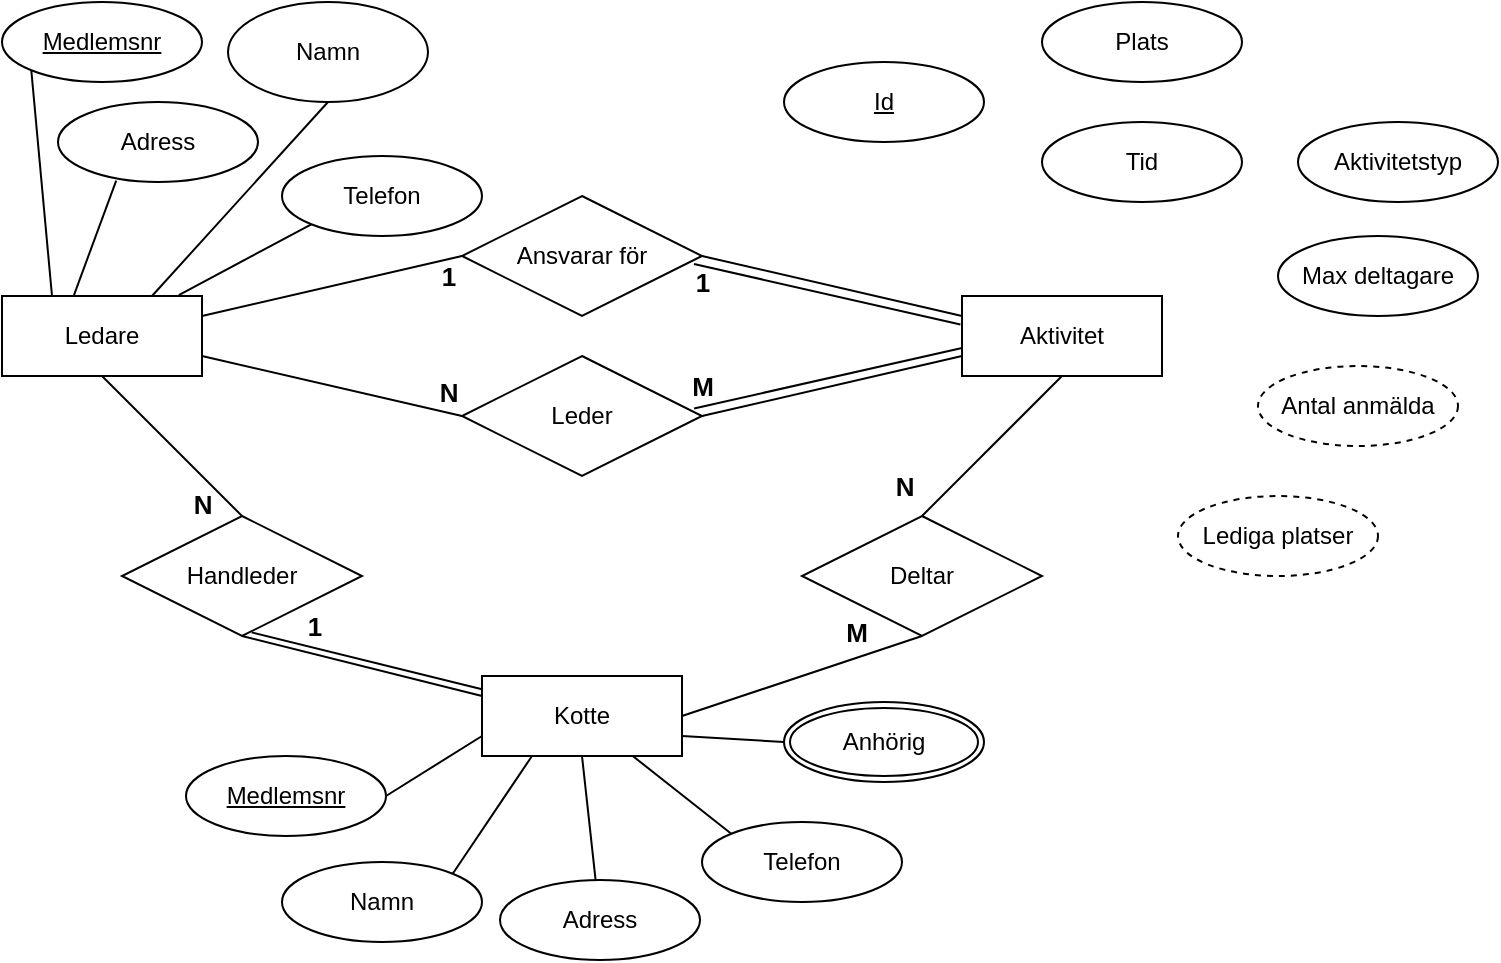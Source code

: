 <mxfile version="13.10.0" type="github">
  <diagram id="R2lEEEUBdFMjLlhIrx00" name="Page-1">
    <mxGraphModel dx="458" dy="247" grid="1" gridSize="10" guides="1" tooltips="1" connect="1" arrows="1" fold="1" page="1" pageScale="1" pageWidth="827" pageHeight="1169" math="0" shadow="0" extFonts="Permanent Marker^https://fonts.googleapis.com/css?family=Permanent+Marker">
      <root>
        <mxCell id="0" />
        <mxCell id="1" parent="0" />
        <mxCell id="qJxD9WSzTfimHS1Nv1Jt-1" value="Ledare" style="whiteSpace=wrap;html=1;align=center;" vertex="1" parent="1">
          <mxGeometry x="12" y="167" width="100" height="40" as="geometry" />
        </mxCell>
        <mxCell id="qJxD9WSzTfimHS1Nv1Jt-2" value="Ansvarar för" style="shape=rhombus;perimeter=rhombusPerimeter;whiteSpace=wrap;html=1;align=center;" vertex="1" parent="1">
          <mxGeometry x="242" y="117" width="120" height="60" as="geometry" />
        </mxCell>
        <mxCell id="qJxD9WSzTfimHS1Nv1Jt-3" value="Leder" style="shape=rhombus;perimeter=rhombusPerimeter;whiteSpace=wrap;html=1;align=center;" vertex="1" parent="1">
          <mxGeometry x="242" y="197" width="120" height="60" as="geometry" />
        </mxCell>
        <mxCell id="qJxD9WSzTfimHS1Nv1Jt-4" value="Aktivitet" style="whiteSpace=wrap;html=1;align=center;" vertex="1" parent="1">
          <mxGeometry x="492" y="167" width="100" height="40" as="geometry" />
        </mxCell>
        <mxCell id="qJxD9WSzTfimHS1Nv1Jt-5" value="Kotte" style="whiteSpace=wrap;html=1;align=center;" vertex="1" parent="1">
          <mxGeometry x="252" y="357" width="100" height="40" as="geometry" />
        </mxCell>
        <mxCell id="qJxD9WSzTfimHS1Nv1Jt-6" value="Deltar" style="shape=rhombus;perimeter=rhombusPerimeter;whiteSpace=wrap;html=1;align=center;" vertex="1" parent="1">
          <mxGeometry x="412" y="277" width="120" height="60" as="geometry" />
        </mxCell>
        <mxCell id="qJxD9WSzTfimHS1Nv1Jt-7" value="Handleder" style="shape=rhombus;perimeter=rhombusPerimeter;whiteSpace=wrap;html=1;align=center;" vertex="1" parent="1">
          <mxGeometry x="72" y="277" width="120" height="60" as="geometry" />
        </mxCell>
        <mxCell id="qJxD9WSzTfimHS1Nv1Jt-8" value="" style="endArrow=none;html=1;rounded=0;entryX=0.5;entryY=1;entryDx=0;entryDy=0;exitX=0.5;exitY=0;exitDx=0;exitDy=0;" edge="1" parent="1" source="qJxD9WSzTfimHS1Nv1Jt-6" target="qJxD9WSzTfimHS1Nv1Jt-4">
          <mxGeometry relative="1" as="geometry">
            <mxPoint x="332" y="297" as="sourcePoint" />
            <mxPoint x="492" y="297" as="targetPoint" />
          </mxGeometry>
        </mxCell>
        <mxCell id="qJxD9WSzTfimHS1Nv1Jt-9" value="" style="endArrow=none;html=1;rounded=0;exitX=1;exitY=0.5;exitDx=0;exitDy=0;entryX=0.5;entryY=1;entryDx=0;entryDy=0;" edge="1" parent="1" source="qJxD9WSzTfimHS1Nv1Jt-5" target="qJxD9WSzTfimHS1Nv1Jt-6">
          <mxGeometry relative="1" as="geometry">
            <mxPoint x="332" y="297" as="sourcePoint" />
            <mxPoint x="442" y="327" as="targetPoint" />
          </mxGeometry>
        </mxCell>
        <mxCell id="qJxD9WSzTfimHS1Nv1Jt-10" value="" style="endArrow=none;html=1;rounded=0;exitX=1;exitY=0.75;exitDx=0;exitDy=0;entryX=0;entryY=0.5;entryDx=0;entryDy=0;" edge="1" parent="1" source="qJxD9WSzTfimHS1Nv1Jt-1" target="qJxD9WSzTfimHS1Nv1Jt-3">
          <mxGeometry relative="1" as="geometry">
            <mxPoint x="332" y="297" as="sourcePoint" />
            <mxPoint x="492" y="297" as="targetPoint" />
          </mxGeometry>
        </mxCell>
        <mxCell id="qJxD9WSzTfimHS1Nv1Jt-11" value="" style="endArrow=none;html=1;rounded=0;exitX=1;exitY=0.25;exitDx=0;exitDy=0;entryX=0;entryY=0.5;entryDx=0;entryDy=0;" edge="1" parent="1" source="qJxD9WSzTfimHS1Nv1Jt-1" target="qJxD9WSzTfimHS1Nv1Jt-2">
          <mxGeometry relative="1" as="geometry">
            <mxPoint x="332" y="297" as="sourcePoint" />
            <mxPoint x="492" y="297" as="targetPoint" />
          </mxGeometry>
        </mxCell>
        <mxCell id="qJxD9WSzTfimHS1Nv1Jt-12" value="" style="endArrow=none;html=1;rounded=0;exitX=0.5;exitY=1;exitDx=0;exitDy=0;entryX=0.5;entryY=0;entryDx=0;entryDy=0;" edge="1" parent="1" source="qJxD9WSzTfimHS1Nv1Jt-1" target="qJxD9WSzTfimHS1Nv1Jt-7">
          <mxGeometry relative="1" as="geometry">
            <mxPoint x="332" y="297" as="sourcePoint" />
            <mxPoint x="492" y="297" as="targetPoint" />
          </mxGeometry>
        </mxCell>
        <mxCell id="qJxD9WSzTfimHS1Nv1Jt-17" value="" style="endArrow=none;html=1;rounded=0;exitX=1;exitY=0.5;exitDx=0;exitDy=0;entryX=0;entryY=0.75;entryDx=0;entryDy=0;" edge="1" parent="1" source="qJxD9WSzTfimHS1Nv1Jt-3" target="qJxD9WSzTfimHS1Nv1Jt-4">
          <mxGeometry relative="1" as="geometry">
            <mxPoint x="332" y="297" as="sourcePoint" />
            <mxPoint x="492" y="297" as="targetPoint" />
          </mxGeometry>
        </mxCell>
        <mxCell id="qJxD9WSzTfimHS1Nv1Jt-18" value="" style="endArrow=none;html=1;rounded=0;exitX=0.967;exitY=0.437;exitDx=0;exitDy=0;exitPerimeter=0;" edge="1" parent="1" source="qJxD9WSzTfimHS1Nv1Jt-3">
          <mxGeometry relative="1" as="geometry">
            <mxPoint x="353" y="224" as="sourcePoint" />
            <mxPoint x="492" y="193" as="targetPoint" />
          </mxGeometry>
        </mxCell>
        <mxCell id="qJxD9WSzTfimHS1Nv1Jt-19" value="" style="endArrow=none;html=1;rounded=0;entryX=0;entryY=0.25;entryDx=0;entryDy=0;exitX=1;exitY=0.5;exitDx=0;exitDy=0;" edge="1" parent="1" source="qJxD9WSzTfimHS1Nv1Jt-2" target="qJxD9WSzTfimHS1Nv1Jt-4">
          <mxGeometry relative="1" as="geometry">
            <mxPoint x="322" y="167" as="sourcePoint" />
            <mxPoint x="482" y="167" as="targetPoint" />
          </mxGeometry>
        </mxCell>
        <mxCell id="qJxD9WSzTfimHS1Nv1Jt-20" value="" style="endArrow=none;html=1;rounded=0;entryX=-0.008;entryY=0.355;entryDx=0;entryDy=0;entryPerimeter=0;" edge="1" parent="1" target="qJxD9WSzTfimHS1Nv1Jt-4">
          <mxGeometry relative="1" as="geometry">
            <mxPoint x="358" y="151" as="sourcePoint" />
            <mxPoint x="482" y="167" as="targetPoint" />
          </mxGeometry>
        </mxCell>
        <mxCell id="qJxD9WSzTfimHS1Nv1Jt-22" value="" style="endArrow=none;html=1;rounded=0;entryX=0;entryY=0.25;entryDx=0;entryDy=0;exitX=0.5;exitY=1;exitDx=0;exitDy=0;" edge="1" parent="1" source="qJxD9WSzTfimHS1Nv1Jt-7" target="qJxD9WSzTfimHS1Nv1Jt-5">
          <mxGeometry relative="1" as="geometry">
            <mxPoint x="132" y="387" as="sourcePoint" />
            <mxPoint x="292" y="387" as="targetPoint" />
          </mxGeometry>
        </mxCell>
        <mxCell id="qJxD9WSzTfimHS1Nv1Jt-23" value="" style="endArrow=none;html=1;rounded=0;entryX=0;entryY=0.165;entryDx=0;entryDy=0;entryPerimeter=0;exitX=0.54;exitY=0.97;exitDx=0;exitDy=0;exitPerimeter=0;" edge="1" parent="1" source="qJxD9WSzTfimHS1Nv1Jt-7" target="qJxD9WSzTfimHS1Nv1Jt-5">
          <mxGeometry relative="1" as="geometry">
            <mxPoint x="132" y="387" as="sourcePoint" />
            <mxPoint x="292" y="387" as="targetPoint" />
          </mxGeometry>
        </mxCell>
        <mxCell id="qJxD9WSzTfimHS1Nv1Jt-24" value="&lt;font style=&quot;font-size: 13px&quot;&gt;&lt;b style=&quot;font-size: 13px&quot;&gt;1&lt;/b&gt;&lt;/font&gt;" style="text;html=1;resizable=0;autosize=1;align=center;verticalAlign=middle;points=[];fillColor=none;strokeColor=none;rounded=0;fontSize=13;" vertex="1" parent="1">
          <mxGeometry x="225" y="147" width="20" height="20" as="geometry" />
        </mxCell>
        <mxCell id="qJxD9WSzTfimHS1Nv1Jt-25" value="&lt;font style=&quot;font-size: 13px&quot;&gt;&lt;b style=&quot;font-size: 13px&quot;&gt;1&lt;/b&gt;&lt;/font&gt;" style="text;html=1;resizable=0;autosize=1;align=center;verticalAlign=middle;points=[];fillColor=none;strokeColor=none;rounded=0;fontSize=13;" vertex="1" parent="1">
          <mxGeometry x="352" y="150" width="20" height="20" as="geometry" />
        </mxCell>
        <mxCell id="qJxD9WSzTfimHS1Nv1Jt-26" value="&lt;font style=&quot;font-size: 13px;&quot;&gt;&lt;b style=&quot;font-size: 13px;&quot;&gt;N&lt;/b&gt;&lt;/font&gt;" style="text;html=1;resizable=0;autosize=1;align=center;verticalAlign=middle;points=[];fillColor=none;strokeColor=none;rounded=0;fontSize=13;" vertex="1" parent="1">
          <mxGeometry x="225" y="205" width="20" height="20" as="geometry" />
        </mxCell>
        <mxCell id="qJxD9WSzTfimHS1Nv1Jt-27" value="&lt;font style=&quot;font-size: 13px&quot;&gt;&lt;b style=&quot;font-size: 13px&quot;&gt;M&lt;/b&gt;&lt;/font&gt;" style="text;html=1;resizable=0;autosize=1;align=center;verticalAlign=middle;points=[];fillColor=none;strokeColor=none;rounded=0;fontSize=13;" vertex="1" parent="1">
          <mxGeometry x="347" y="202" width="30" height="20" as="geometry" />
        </mxCell>
        <mxCell id="qJxD9WSzTfimHS1Nv1Jt-28" value="&lt;font style=&quot;font-size: 13px;&quot;&gt;&lt;b style=&quot;font-size: 13px;&quot;&gt;N&lt;/b&gt;&lt;/font&gt;" style="text;html=1;resizable=0;autosize=1;align=center;verticalAlign=middle;points=[];fillColor=none;strokeColor=none;rounded=0;fontSize=13;" vertex="1" parent="1">
          <mxGeometry x="453" y="252" width="20" height="20" as="geometry" />
        </mxCell>
        <mxCell id="qJxD9WSzTfimHS1Nv1Jt-29" value="&lt;font style=&quot;font-size: 13px&quot;&gt;&lt;b style=&quot;font-size: 13px&quot;&gt;M&lt;/b&gt;&lt;/font&gt;" style="text;html=1;resizable=0;autosize=1;align=center;verticalAlign=middle;points=[];fillColor=none;strokeColor=none;rounded=0;fontSize=13;" vertex="1" parent="1">
          <mxGeometry x="424" y="325" width="30" height="20" as="geometry" />
        </mxCell>
        <mxCell id="qJxD9WSzTfimHS1Nv1Jt-30" value="&lt;font style=&quot;font-size: 13px&quot;&gt;&lt;b style=&quot;font-size: 13px&quot;&gt;1&lt;/b&gt;&lt;/font&gt;" style="text;html=1;resizable=0;autosize=1;align=center;verticalAlign=middle;points=[];fillColor=none;strokeColor=none;rounded=0;fontSize=13;" vertex="1" parent="1">
          <mxGeometry x="158" y="322" width="20" height="20" as="geometry" />
        </mxCell>
        <mxCell id="qJxD9WSzTfimHS1Nv1Jt-31" value="&lt;font style=&quot;font-size: 13px;&quot;&gt;&lt;b style=&quot;font-size: 13px;&quot;&gt;N&lt;/b&gt;&lt;/font&gt;" style="text;html=1;resizable=0;autosize=1;align=center;verticalAlign=middle;points=[];fillColor=none;strokeColor=none;rounded=0;fontSize=13;" vertex="1" parent="1">
          <mxGeometry x="102" y="261" width="20" height="20" as="geometry" />
        </mxCell>
        <mxCell id="qJxD9WSzTfimHS1Nv1Jt-32" value="&lt;u&gt;Medlemsnr&lt;/u&gt;" style="ellipse;whiteSpace=wrap;html=1;align=center;" vertex="1" parent="1">
          <mxGeometry x="12" y="20" width="100" height="40" as="geometry" />
        </mxCell>
        <mxCell id="qJxD9WSzTfimHS1Nv1Jt-33" value="&lt;u&gt;Medlemsnr&lt;/u&gt;" style="ellipse;whiteSpace=wrap;html=1;align=center;" vertex="1" parent="1">
          <mxGeometry x="104" y="397" width="100" height="40" as="geometry" />
        </mxCell>
        <mxCell id="qJxD9WSzTfimHS1Nv1Jt-34" value="Namn" style="ellipse;whiteSpace=wrap;html=1;align=center;" vertex="1" parent="1">
          <mxGeometry x="125" y="20" width="100" height="50" as="geometry" />
        </mxCell>
        <mxCell id="qJxD9WSzTfimHS1Nv1Jt-36" value="Namn" style="ellipse;whiteSpace=wrap;html=1;align=center;" vertex="1" parent="1">
          <mxGeometry x="152" y="450" width="100" height="40" as="geometry" />
        </mxCell>
        <mxCell id="qJxD9WSzTfimHS1Nv1Jt-37" value="Adress" style="ellipse;whiteSpace=wrap;html=1;align=center;" vertex="1" parent="1">
          <mxGeometry x="261" y="459" width="100" height="40" as="geometry" />
        </mxCell>
        <mxCell id="qJxD9WSzTfimHS1Nv1Jt-38" value="Adress" style="ellipse;whiteSpace=wrap;html=1;align=center;" vertex="1" parent="1">
          <mxGeometry x="40" y="70" width="100" height="40" as="geometry" />
        </mxCell>
        <mxCell id="qJxD9WSzTfimHS1Nv1Jt-39" value="Telefon" style="ellipse;whiteSpace=wrap;html=1;align=center;" vertex="1" parent="1">
          <mxGeometry x="362" y="430" width="100" height="40" as="geometry" />
        </mxCell>
        <mxCell id="qJxD9WSzTfimHS1Nv1Jt-40" value="Telefon" style="ellipse;whiteSpace=wrap;html=1;align=center;" vertex="1" parent="1">
          <mxGeometry x="152" y="97" width="100" height="40" as="geometry" />
        </mxCell>
        <mxCell id="qJxD9WSzTfimHS1Nv1Jt-41" value="Anhörig" style="ellipse;shape=doubleEllipse;margin=3;whiteSpace=wrap;html=1;align=center;" vertex="1" parent="1">
          <mxGeometry x="403" y="370" width="100" height="40" as="geometry" />
        </mxCell>
        <mxCell id="qJxD9WSzTfimHS1Nv1Jt-42" value="&lt;u&gt;Id&lt;/u&gt;" style="ellipse;whiteSpace=wrap;html=1;align=center;" vertex="1" parent="1">
          <mxGeometry x="403" y="50" width="100" height="40" as="geometry" />
        </mxCell>
        <mxCell id="qJxD9WSzTfimHS1Nv1Jt-43" value="Plats" style="ellipse;whiteSpace=wrap;html=1;align=center;" vertex="1" parent="1">
          <mxGeometry x="532" y="20" width="100" height="40" as="geometry" />
        </mxCell>
        <mxCell id="qJxD9WSzTfimHS1Nv1Jt-45" value="Tid" style="ellipse;whiteSpace=wrap;html=1;align=center;" vertex="1" parent="1">
          <mxGeometry x="532" y="80" width="100" height="40" as="geometry" />
        </mxCell>
        <mxCell id="qJxD9WSzTfimHS1Nv1Jt-46" value="Max deltagare" style="ellipse;whiteSpace=wrap;html=1;align=center;" vertex="1" parent="1">
          <mxGeometry x="650" y="137" width="100" height="40" as="geometry" />
        </mxCell>
        <mxCell id="qJxD9WSzTfimHS1Nv1Jt-47" value="Aktivitetstyp" style="ellipse;whiteSpace=wrap;html=1;align=center;" vertex="1" parent="1">
          <mxGeometry x="660" y="80" width="100" height="40" as="geometry" />
        </mxCell>
        <mxCell id="qJxD9WSzTfimHS1Nv1Jt-48" value="Antal anmälda" style="ellipse;whiteSpace=wrap;html=1;align=center;dashed=1;" vertex="1" parent="1">
          <mxGeometry x="640" y="202" width="100" height="40" as="geometry" />
        </mxCell>
        <mxCell id="qJxD9WSzTfimHS1Nv1Jt-49" value="Lediga platser" style="ellipse;whiteSpace=wrap;html=1;align=center;dashed=1;" vertex="1" parent="1">
          <mxGeometry x="600" y="267" width="100" height="40" as="geometry" />
        </mxCell>
        <mxCell id="qJxD9WSzTfimHS1Nv1Jt-51" value="" style="endArrow=none;html=1;rounded=0;exitX=0;exitY=1;exitDx=0;exitDy=0;entryX=0.25;entryY=0;entryDx=0;entryDy=0;" edge="1" parent="1" source="qJxD9WSzTfimHS1Nv1Jt-32" target="qJxD9WSzTfimHS1Nv1Jt-1">
          <mxGeometry relative="1" as="geometry">
            <mxPoint x="320" y="270" as="sourcePoint" />
            <mxPoint x="40" y="160" as="targetPoint" />
          </mxGeometry>
        </mxCell>
        <mxCell id="qJxD9WSzTfimHS1Nv1Jt-52" value="" style="endArrow=none;html=1;rounded=0;exitX=0.291;exitY=0.982;exitDx=0;exitDy=0;exitPerimeter=0;entryX=0.36;entryY=-0.012;entryDx=0;entryDy=0;entryPerimeter=0;" edge="1" parent="1" source="qJxD9WSzTfimHS1Nv1Jt-38" target="qJxD9WSzTfimHS1Nv1Jt-1">
          <mxGeometry relative="1" as="geometry">
            <mxPoint x="320" y="270" as="sourcePoint" />
            <mxPoint x="480" y="270" as="targetPoint" />
          </mxGeometry>
        </mxCell>
        <mxCell id="qJxD9WSzTfimHS1Nv1Jt-53" value="" style="endArrow=none;html=1;rounded=0;exitX=0.5;exitY=1;exitDx=0;exitDy=0;entryX=0.75;entryY=0;entryDx=0;entryDy=0;" edge="1" parent="1" source="qJxD9WSzTfimHS1Nv1Jt-34" target="qJxD9WSzTfimHS1Nv1Jt-1">
          <mxGeometry relative="1" as="geometry">
            <mxPoint x="160" y="130" as="sourcePoint" />
            <mxPoint x="320" y="130" as="targetPoint" />
          </mxGeometry>
        </mxCell>
        <mxCell id="qJxD9WSzTfimHS1Nv1Jt-54" value="" style="endArrow=none;html=1;rounded=0;exitX=0.884;exitY=-0.012;exitDx=0;exitDy=0;exitPerimeter=0;entryX=0;entryY=1;entryDx=0;entryDy=0;" edge="1" parent="1" source="qJxD9WSzTfimHS1Nv1Jt-1" target="qJxD9WSzTfimHS1Nv1Jt-40">
          <mxGeometry relative="1" as="geometry">
            <mxPoint x="160" y="130" as="sourcePoint" />
            <mxPoint x="320" y="130" as="targetPoint" />
          </mxGeometry>
        </mxCell>
        <mxCell id="qJxD9WSzTfimHS1Nv1Jt-56" value="" style="endArrow=none;html=1;rounded=0;exitX=1;exitY=0.5;exitDx=0;exitDy=0;entryX=0;entryY=0.75;entryDx=0;entryDy=0;" edge="1" parent="1" source="qJxD9WSzTfimHS1Nv1Jt-33" target="qJxD9WSzTfimHS1Nv1Jt-5">
          <mxGeometry relative="1" as="geometry">
            <mxPoint x="190" y="490" as="sourcePoint" />
            <mxPoint x="350" y="490" as="targetPoint" />
          </mxGeometry>
        </mxCell>
        <mxCell id="qJxD9WSzTfimHS1Nv1Jt-57" value="" style="endArrow=none;html=1;rounded=0;exitX=1;exitY=0;exitDx=0;exitDy=0;entryX=0.25;entryY=1;entryDx=0;entryDy=0;" edge="1" parent="1" source="qJxD9WSzTfimHS1Nv1Jt-36" target="qJxD9WSzTfimHS1Nv1Jt-5">
          <mxGeometry relative="1" as="geometry">
            <mxPoint x="190" y="490" as="sourcePoint" />
            <mxPoint x="350" y="490" as="targetPoint" />
          </mxGeometry>
        </mxCell>
        <mxCell id="qJxD9WSzTfimHS1Nv1Jt-59" value="" style="endArrow=none;html=1;rounded=0;exitX=0.5;exitY=1;exitDx=0;exitDy=0;" edge="1" parent="1" source="qJxD9WSzTfimHS1Nv1Jt-5" target="qJxD9WSzTfimHS1Nv1Jt-37">
          <mxGeometry relative="1" as="geometry">
            <mxPoint x="190" y="490" as="sourcePoint" />
            <mxPoint x="350" y="490" as="targetPoint" />
          </mxGeometry>
        </mxCell>
        <mxCell id="qJxD9WSzTfimHS1Nv1Jt-60" value="" style="endArrow=none;html=1;rounded=0;entryX=0;entryY=0;entryDx=0;entryDy=0;" edge="1" parent="1" source="qJxD9WSzTfimHS1Nv1Jt-5" target="qJxD9WSzTfimHS1Nv1Jt-39">
          <mxGeometry relative="1" as="geometry">
            <mxPoint x="330" y="400" as="sourcePoint" />
            <mxPoint x="330" y="530" as="targetPoint" />
          </mxGeometry>
        </mxCell>
        <mxCell id="qJxD9WSzTfimHS1Nv1Jt-62" value="" style="endArrow=none;html=1;rounded=0;entryX=0;entryY=0.5;entryDx=0;entryDy=0;exitX=1;exitY=0.75;exitDx=0;exitDy=0;" edge="1" parent="1" source="qJxD9WSzTfimHS1Nv1Jt-5" target="qJxD9WSzTfimHS1Nv1Jt-41">
          <mxGeometry relative="1" as="geometry">
            <mxPoint x="190" y="460" as="sourcePoint" />
            <mxPoint x="350" y="460" as="targetPoint" />
          </mxGeometry>
        </mxCell>
      </root>
    </mxGraphModel>
  </diagram>
</mxfile>

